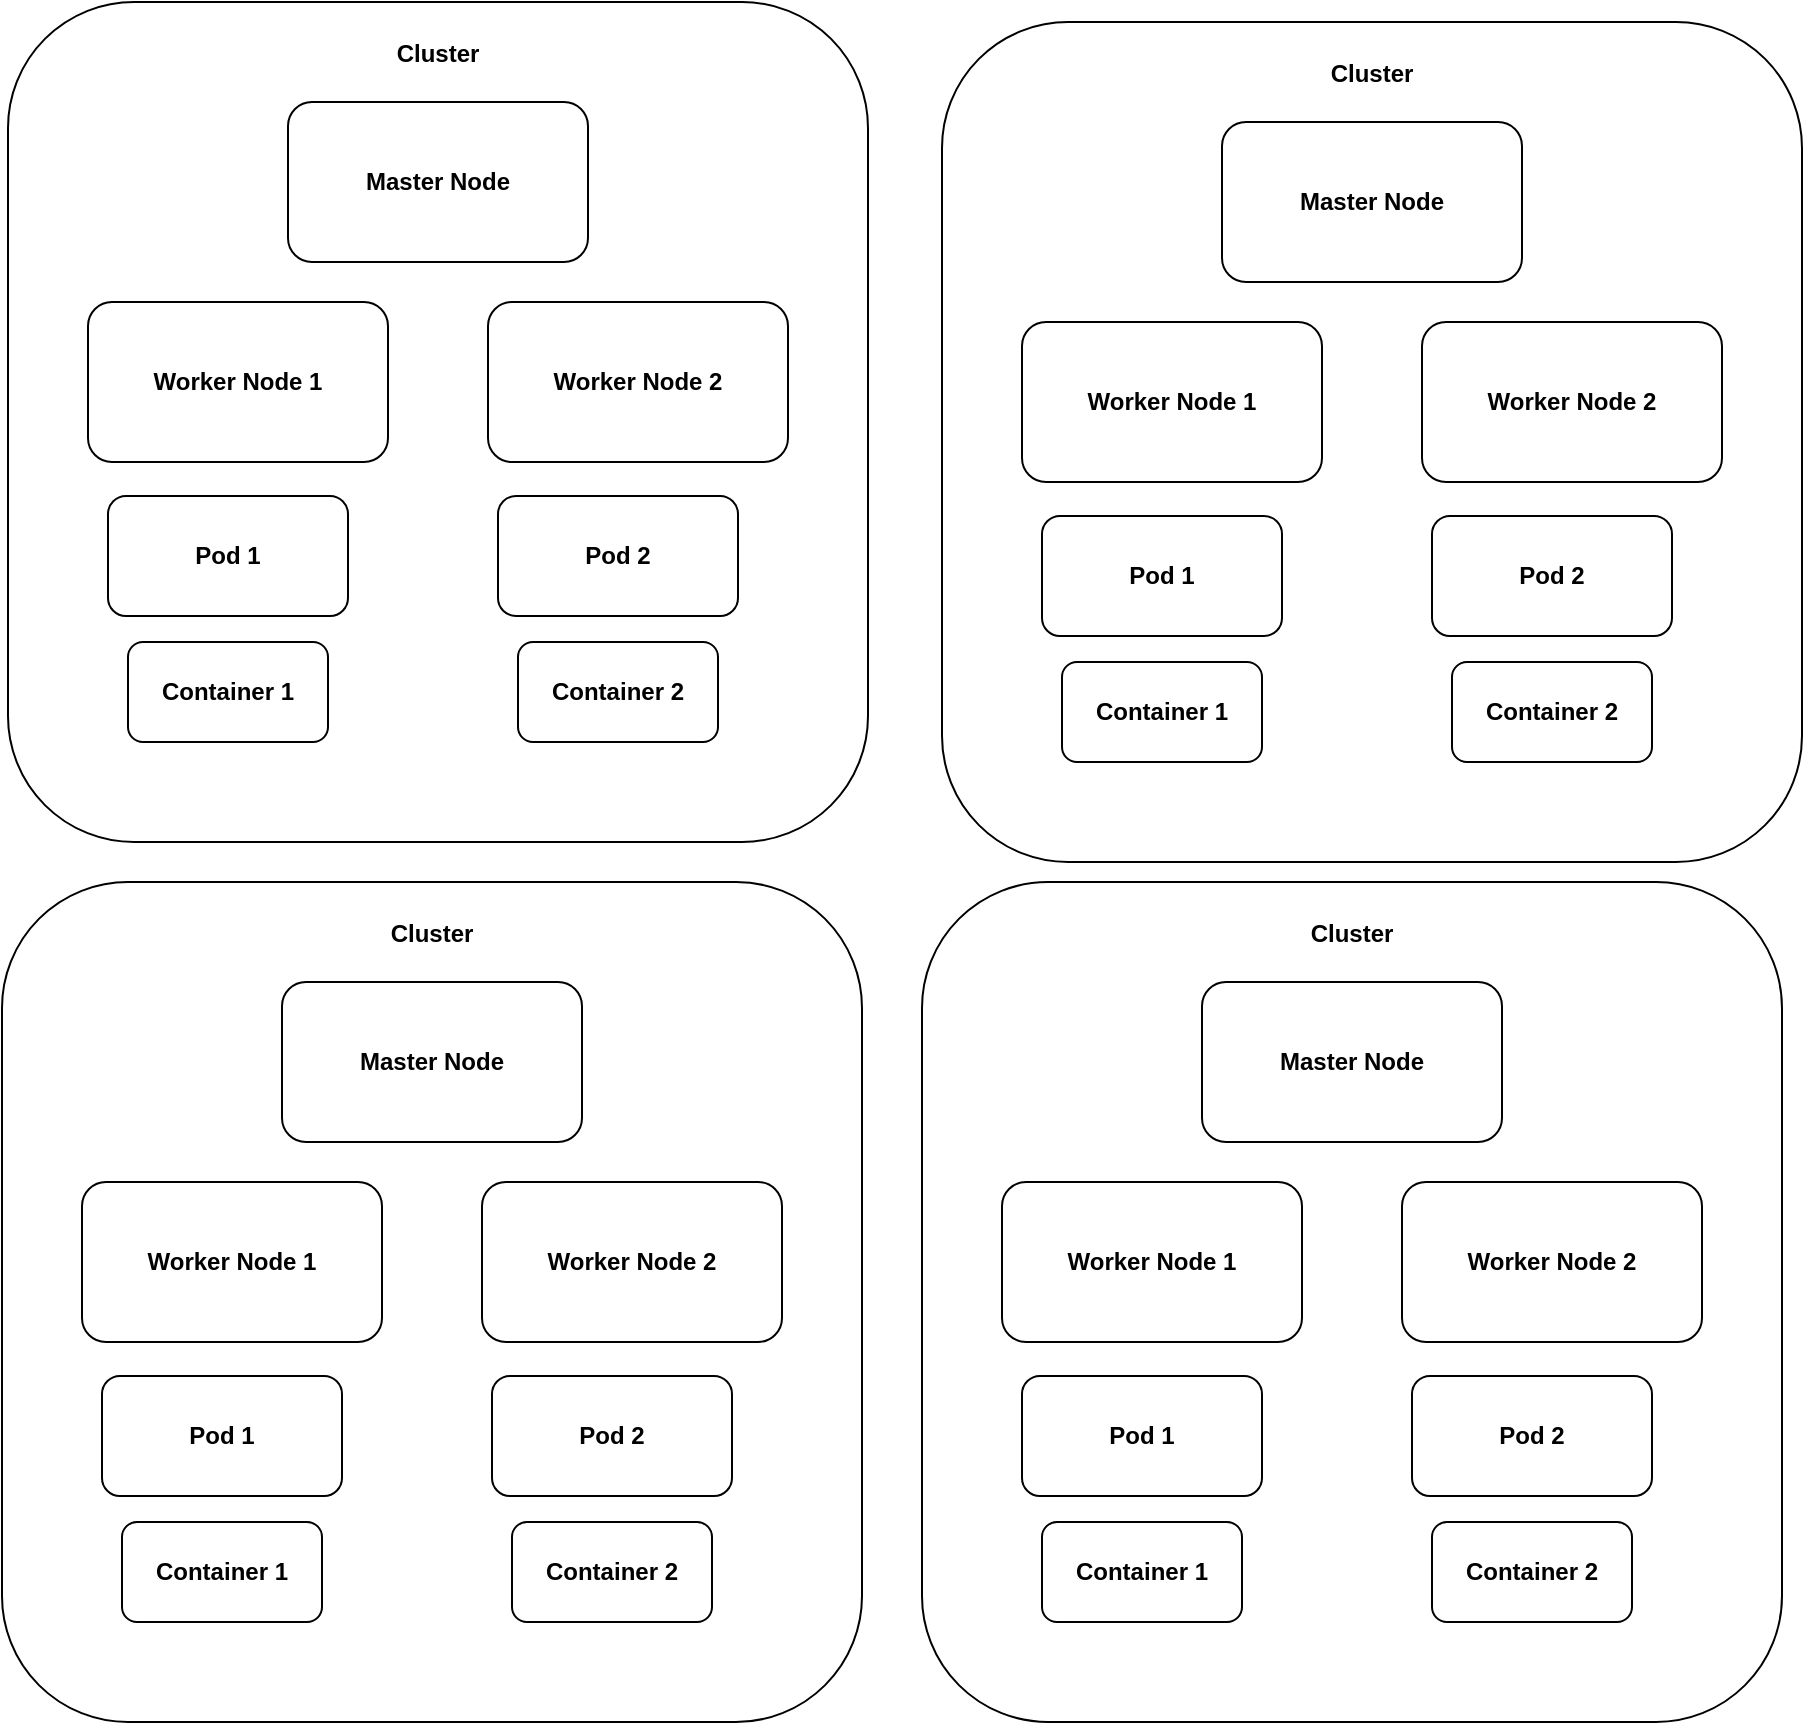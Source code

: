 <mxfile version="26.0.14">
  <diagram name="Page-1" id="rdk-TwhZW33GwNK-k4qF">
    <mxGraphModel dx="2219" dy="1013" grid="1" gridSize="10" guides="1" tooltips="1" connect="1" arrows="1" fold="1" page="1" pageScale="1" pageWidth="850" pageHeight="1100" math="0" shadow="0">
      <root>
        <mxCell id="0" />
        <mxCell id="1" parent="0" />
        <mxCell id="aSSjuln2oJBjr3djgboS-37" value="" style="group" vertex="1" connectable="0" parent="1">
          <mxGeometry x="425" y="80" width="900" height="860" as="geometry" />
        </mxCell>
        <mxCell id="aSSjuln2oJBjr3djgboS-9" value="" style="group" vertex="1" connectable="0" parent="aSSjuln2oJBjr3djgboS-37">
          <mxGeometry x="3" width="430" height="420" as="geometry" />
        </mxCell>
        <mxCell id="aSSjuln2oJBjr3djgboS-1" value="&lt;p style=&quot;text-align: start;&quot; class=&quot;p1&quot;&gt;&lt;b&gt;Cluster&lt;/b&gt;&lt;/p&gt;" style="rounded=1;whiteSpace=wrap;html=1;verticalAlign=top;" vertex="1" parent="aSSjuln2oJBjr3djgboS-9">
          <mxGeometry width="430" height="420" as="geometry" />
        </mxCell>
        <mxCell id="aSSjuln2oJBjr3djgboS-2" value="&lt;p style=&quot;text-align: start;&quot; class=&quot;p1&quot;&gt;&lt;b&gt;Master Node&lt;/b&gt;&lt;/p&gt;" style="rounded=1;whiteSpace=wrap;html=1;" vertex="1" parent="aSSjuln2oJBjr3djgboS-9">
          <mxGeometry x="140" y="50" width="150" height="80" as="geometry" />
        </mxCell>
        <mxCell id="aSSjuln2oJBjr3djgboS-3" value="&lt;p style=&quot;text-align: start;&quot; class=&quot;p1&quot;&gt;&lt;b&gt;Worker Node 1&lt;/b&gt;&lt;/p&gt;" style="rounded=1;whiteSpace=wrap;html=1;verticalAlign=middle;" vertex="1" parent="aSSjuln2oJBjr3djgboS-9">
          <mxGeometry x="40" y="150" width="150" height="80" as="geometry" />
        </mxCell>
        <mxCell id="aSSjuln2oJBjr3djgboS-4" value="&lt;p style=&quot;text-align: start;&quot; class=&quot;p1&quot;&gt;&lt;b&gt;Worker Node 2&lt;/b&gt;&lt;/p&gt;" style="rounded=1;whiteSpace=wrap;html=1;" vertex="1" parent="aSSjuln2oJBjr3djgboS-9">
          <mxGeometry x="240" y="150" width="150" height="80" as="geometry" />
        </mxCell>
        <mxCell id="aSSjuln2oJBjr3djgboS-5" value="&lt;p style=&quot;text-align: start;&quot; class=&quot;p1&quot;&gt;&lt;b&gt;Pod 1&lt;/b&gt;&lt;/p&gt;" style="rounded=1;whiteSpace=wrap;html=1;" vertex="1" parent="aSSjuln2oJBjr3djgboS-9">
          <mxGeometry x="50" y="247" width="120" height="60" as="geometry" />
        </mxCell>
        <mxCell id="aSSjuln2oJBjr3djgboS-6" value="&lt;p style=&quot;text-align: start;&quot; class=&quot;p1&quot;&gt;&lt;b&gt;Pod 2&lt;/b&gt;&lt;/p&gt;" style="rounded=1;whiteSpace=wrap;html=1;" vertex="1" parent="aSSjuln2oJBjr3djgboS-9">
          <mxGeometry x="245" y="247" width="120" height="60" as="geometry" />
        </mxCell>
        <mxCell id="aSSjuln2oJBjr3djgboS-7" value="&lt;p style=&quot;text-align: start;&quot; class=&quot;p1&quot;&gt;&lt;b&gt;Container 1&lt;/b&gt;&lt;/p&gt;" style="rounded=1;whiteSpace=wrap;html=1;" vertex="1" parent="aSSjuln2oJBjr3djgboS-9">
          <mxGeometry x="60" y="320" width="100" height="50" as="geometry" />
        </mxCell>
        <mxCell id="aSSjuln2oJBjr3djgboS-8" value="&lt;p style=&quot;text-align: start;&quot; class=&quot;p1&quot;&gt;&lt;b&gt;Container 2&lt;/b&gt;&lt;/p&gt;" style="rounded=1;whiteSpace=wrap;html=1;" vertex="1" parent="aSSjuln2oJBjr3djgboS-9">
          <mxGeometry x="255" y="320" width="100" height="50" as="geometry" />
        </mxCell>
        <mxCell id="aSSjuln2oJBjr3djgboS-10" value="" style="group" vertex="1" connectable="0" parent="aSSjuln2oJBjr3djgboS-37">
          <mxGeometry x="470" y="10" width="430" height="420" as="geometry" />
        </mxCell>
        <mxCell id="aSSjuln2oJBjr3djgboS-11" value="&lt;p style=&quot;text-align: start;&quot; class=&quot;p1&quot;&gt;&lt;b&gt;Cluster&lt;/b&gt;&lt;/p&gt;" style="rounded=1;whiteSpace=wrap;html=1;verticalAlign=top;" vertex="1" parent="aSSjuln2oJBjr3djgboS-10">
          <mxGeometry width="430" height="420" as="geometry" />
        </mxCell>
        <mxCell id="aSSjuln2oJBjr3djgboS-12" value="&lt;p style=&quot;text-align: start;&quot; class=&quot;p1&quot;&gt;&lt;b&gt;Master Node&lt;/b&gt;&lt;/p&gt;" style="rounded=1;whiteSpace=wrap;html=1;" vertex="1" parent="aSSjuln2oJBjr3djgboS-10">
          <mxGeometry x="140" y="50" width="150" height="80" as="geometry" />
        </mxCell>
        <mxCell id="aSSjuln2oJBjr3djgboS-13" value="&lt;p style=&quot;text-align: start;&quot; class=&quot;p1&quot;&gt;&lt;b&gt;Worker Node 1&lt;/b&gt;&lt;/p&gt;" style="rounded=1;whiteSpace=wrap;html=1;verticalAlign=middle;" vertex="1" parent="aSSjuln2oJBjr3djgboS-10">
          <mxGeometry x="40" y="150" width="150" height="80" as="geometry" />
        </mxCell>
        <mxCell id="aSSjuln2oJBjr3djgboS-14" value="&lt;p style=&quot;text-align: start;&quot; class=&quot;p1&quot;&gt;&lt;b&gt;Worker Node 2&lt;/b&gt;&lt;/p&gt;" style="rounded=1;whiteSpace=wrap;html=1;" vertex="1" parent="aSSjuln2oJBjr3djgboS-10">
          <mxGeometry x="240" y="150" width="150" height="80" as="geometry" />
        </mxCell>
        <mxCell id="aSSjuln2oJBjr3djgboS-15" value="&lt;p style=&quot;text-align: start;&quot; class=&quot;p1&quot;&gt;&lt;b&gt;Pod 1&lt;/b&gt;&lt;/p&gt;" style="rounded=1;whiteSpace=wrap;html=1;" vertex="1" parent="aSSjuln2oJBjr3djgboS-10">
          <mxGeometry x="50" y="247" width="120" height="60" as="geometry" />
        </mxCell>
        <mxCell id="aSSjuln2oJBjr3djgboS-16" value="&lt;p style=&quot;text-align: start;&quot; class=&quot;p1&quot;&gt;&lt;b&gt;Pod 2&lt;/b&gt;&lt;/p&gt;" style="rounded=1;whiteSpace=wrap;html=1;" vertex="1" parent="aSSjuln2oJBjr3djgboS-10">
          <mxGeometry x="245" y="247" width="120" height="60" as="geometry" />
        </mxCell>
        <mxCell id="aSSjuln2oJBjr3djgboS-17" value="&lt;p style=&quot;text-align: start;&quot; class=&quot;p1&quot;&gt;&lt;b&gt;Container 1&lt;/b&gt;&lt;/p&gt;" style="rounded=1;whiteSpace=wrap;html=1;" vertex="1" parent="aSSjuln2oJBjr3djgboS-10">
          <mxGeometry x="60" y="320" width="100" height="50" as="geometry" />
        </mxCell>
        <mxCell id="aSSjuln2oJBjr3djgboS-18" value="&lt;p style=&quot;text-align: start;&quot; class=&quot;p1&quot;&gt;&lt;b&gt;Container 2&lt;/b&gt;&lt;/p&gt;" style="rounded=1;whiteSpace=wrap;html=1;" vertex="1" parent="aSSjuln2oJBjr3djgboS-10">
          <mxGeometry x="255" y="320" width="100" height="50" as="geometry" />
        </mxCell>
        <mxCell id="aSSjuln2oJBjr3djgboS-19" value="" style="group" vertex="1" connectable="0" parent="aSSjuln2oJBjr3djgboS-37">
          <mxGeometry y="440" width="430" height="420" as="geometry" />
        </mxCell>
        <mxCell id="aSSjuln2oJBjr3djgboS-20" value="&lt;p style=&quot;text-align: start;&quot; class=&quot;p1&quot;&gt;&lt;b&gt;Cluster&lt;/b&gt;&lt;/p&gt;" style="rounded=1;whiteSpace=wrap;html=1;verticalAlign=top;" vertex="1" parent="aSSjuln2oJBjr3djgboS-19">
          <mxGeometry width="430" height="420" as="geometry" />
        </mxCell>
        <mxCell id="aSSjuln2oJBjr3djgboS-21" value="&lt;p style=&quot;text-align: start;&quot; class=&quot;p1&quot;&gt;&lt;b&gt;Master Node&lt;/b&gt;&lt;/p&gt;" style="rounded=1;whiteSpace=wrap;html=1;" vertex="1" parent="aSSjuln2oJBjr3djgboS-19">
          <mxGeometry x="140" y="50" width="150" height="80" as="geometry" />
        </mxCell>
        <mxCell id="aSSjuln2oJBjr3djgboS-22" value="&lt;p style=&quot;text-align: start;&quot; class=&quot;p1&quot;&gt;&lt;b&gt;Worker Node 1&lt;/b&gt;&lt;/p&gt;" style="rounded=1;whiteSpace=wrap;html=1;verticalAlign=middle;" vertex="1" parent="aSSjuln2oJBjr3djgboS-19">
          <mxGeometry x="40" y="150" width="150" height="80" as="geometry" />
        </mxCell>
        <mxCell id="aSSjuln2oJBjr3djgboS-23" value="&lt;p style=&quot;text-align: start;&quot; class=&quot;p1&quot;&gt;&lt;b&gt;Worker Node 2&lt;/b&gt;&lt;/p&gt;" style="rounded=1;whiteSpace=wrap;html=1;" vertex="1" parent="aSSjuln2oJBjr3djgboS-19">
          <mxGeometry x="240" y="150" width="150" height="80" as="geometry" />
        </mxCell>
        <mxCell id="aSSjuln2oJBjr3djgboS-24" value="&lt;p style=&quot;text-align: start;&quot; class=&quot;p1&quot;&gt;&lt;b&gt;Pod 1&lt;/b&gt;&lt;/p&gt;" style="rounded=1;whiteSpace=wrap;html=1;" vertex="1" parent="aSSjuln2oJBjr3djgboS-19">
          <mxGeometry x="50" y="247" width="120" height="60" as="geometry" />
        </mxCell>
        <mxCell id="aSSjuln2oJBjr3djgboS-25" value="&lt;p style=&quot;text-align: start;&quot; class=&quot;p1&quot;&gt;&lt;b&gt;Pod 2&lt;/b&gt;&lt;/p&gt;" style="rounded=1;whiteSpace=wrap;html=1;" vertex="1" parent="aSSjuln2oJBjr3djgboS-19">
          <mxGeometry x="245" y="247" width="120" height="60" as="geometry" />
        </mxCell>
        <mxCell id="aSSjuln2oJBjr3djgboS-26" value="&lt;p style=&quot;text-align: start;&quot; class=&quot;p1&quot;&gt;&lt;b&gt;Container 1&lt;/b&gt;&lt;/p&gt;" style="rounded=1;whiteSpace=wrap;html=1;" vertex="1" parent="aSSjuln2oJBjr3djgboS-19">
          <mxGeometry x="60" y="320" width="100" height="50" as="geometry" />
        </mxCell>
        <mxCell id="aSSjuln2oJBjr3djgboS-27" value="&lt;p style=&quot;text-align: start;&quot; class=&quot;p1&quot;&gt;&lt;b&gt;Container 2&lt;/b&gt;&lt;/p&gt;" style="rounded=1;whiteSpace=wrap;html=1;" vertex="1" parent="aSSjuln2oJBjr3djgboS-19">
          <mxGeometry x="255" y="320" width="100" height="50" as="geometry" />
        </mxCell>
        <mxCell id="aSSjuln2oJBjr3djgboS-28" value="" style="group" vertex="1" connectable="0" parent="aSSjuln2oJBjr3djgboS-37">
          <mxGeometry x="460" y="440" width="430" height="420" as="geometry" />
        </mxCell>
        <mxCell id="aSSjuln2oJBjr3djgboS-29" value="&lt;p style=&quot;text-align: start;&quot; class=&quot;p1&quot;&gt;&lt;b&gt;Cluster&lt;/b&gt;&lt;/p&gt;" style="rounded=1;whiteSpace=wrap;html=1;verticalAlign=top;" vertex="1" parent="aSSjuln2oJBjr3djgboS-28">
          <mxGeometry width="430" height="420" as="geometry" />
        </mxCell>
        <mxCell id="aSSjuln2oJBjr3djgboS-30" value="&lt;p style=&quot;text-align: start;&quot; class=&quot;p1&quot;&gt;&lt;b&gt;Master Node&lt;/b&gt;&lt;/p&gt;" style="rounded=1;whiteSpace=wrap;html=1;" vertex="1" parent="aSSjuln2oJBjr3djgboS-28">
          <mxGeometry x="140" y="50" width="150" height="80" as="geometry" />
        </mxCell>
        <mxCell id="aSSjuln2oJBjr3djgboS-31" value="&lt;p style=&quot;text-align: start;&quot; class=&quot;p1&quot;&gt;&lt;b&gt;Worker Node 1&lt;/b&gt;&lt;/p&gt;" style="rounded=1;whiteSpace=wrap;html=1;verticalAlign=middle;" vertex="1" parent="aSSjuln2oJBjr3djgboS-28">
          <mxGeometry x="40" y="150" width="150" height="80" as="geometry" />
        </mxCell>
        <mxCell id="aSSjuln2oJBjr3djgboS-32" value="&lt;p style=&quot;text-align: start;&quot; class=&quot;p1&quot;&gt;&lt;b&gt;Worker Node 2&lt;/b&gt;&lt;/p&gt;" style="rounded=1;whiteSpace=wrap;html=1;" vertex="1" parent="aSSjuln2oJBjr3djgboS-28">
          <mxGeometry x="240" y="150" width="150" height="80" as="geometry" />
        </mxCell>
        <mxCell id="aSSjuln2oJBjr3djgboS-33" value="&lt;p style=&quot;text-align: start;&quot; class=&quot;p1&quot;&gt;&lt;b&gt;Pod 1&lt;/b&gt;&lt;/p&gt;" style="rounded=1;whiteSpace=wrap;html=1;" vertex="1" parent="aSSjuln2oJBjr3djgboS-28">
          <mxGeometry x="50" y="247" width="120" height="60" as="geometry" />
        </mxCell>
        <mxCell id="aSSjuln2oJBjr3djgboS-34" value="&lt;p style=&quot;text-align: start;&quot; class=&quot;p1&quot;&gt;&lt;b&gt;Pod 2&lt;/b&gt;&lt;/p&gt;" style="rounded=1;whiteSpace=wrap;html=1;" vertex="1" parent="aSSjuln2oJBjr3djgboS-28">
          <mxGeometry x="245" y="247" width="120" height="60" as="geometry" />
        </mxCell>
        <mxCell id="aSSjuln2oJBjr3djgboS-35" value="&lt;p style=&quot;text-align: start;&quot; class=&quot;p1&quot;&gt;&lt;b&gt;Container 1&lt;/b&gt;&lt;/p&gt;" style="rounded=1;whiteSpace=wrap;html=1;" vertex="1" parent="aSSjuln2oJBjr3djgboS-28">
          <mxGeometry x="60" y="320" width="100" height="50" as="geometry" />
        </mxCell>
        <mxCell id="aSSjuln2oJBjr3djgboS-36" value="&lt;p style=&quot;text-align: start;&quot; class=&quot;p1&quot;&gt;&lt;b&gt;Container 2&lt;/b&gt;&lt;/p&gt;" style="rounded=1;whiteSpace=wrap;html=1;" vertex="1" parent="aSSjuln2oJBjr3djgboS-28">
          <mxGeometry x="255" y="320" width="100" height="50" as="geometry" />
        </mxCell>
      </root>
    </mxGraphModel>
  </diagram>
</mxfile>
